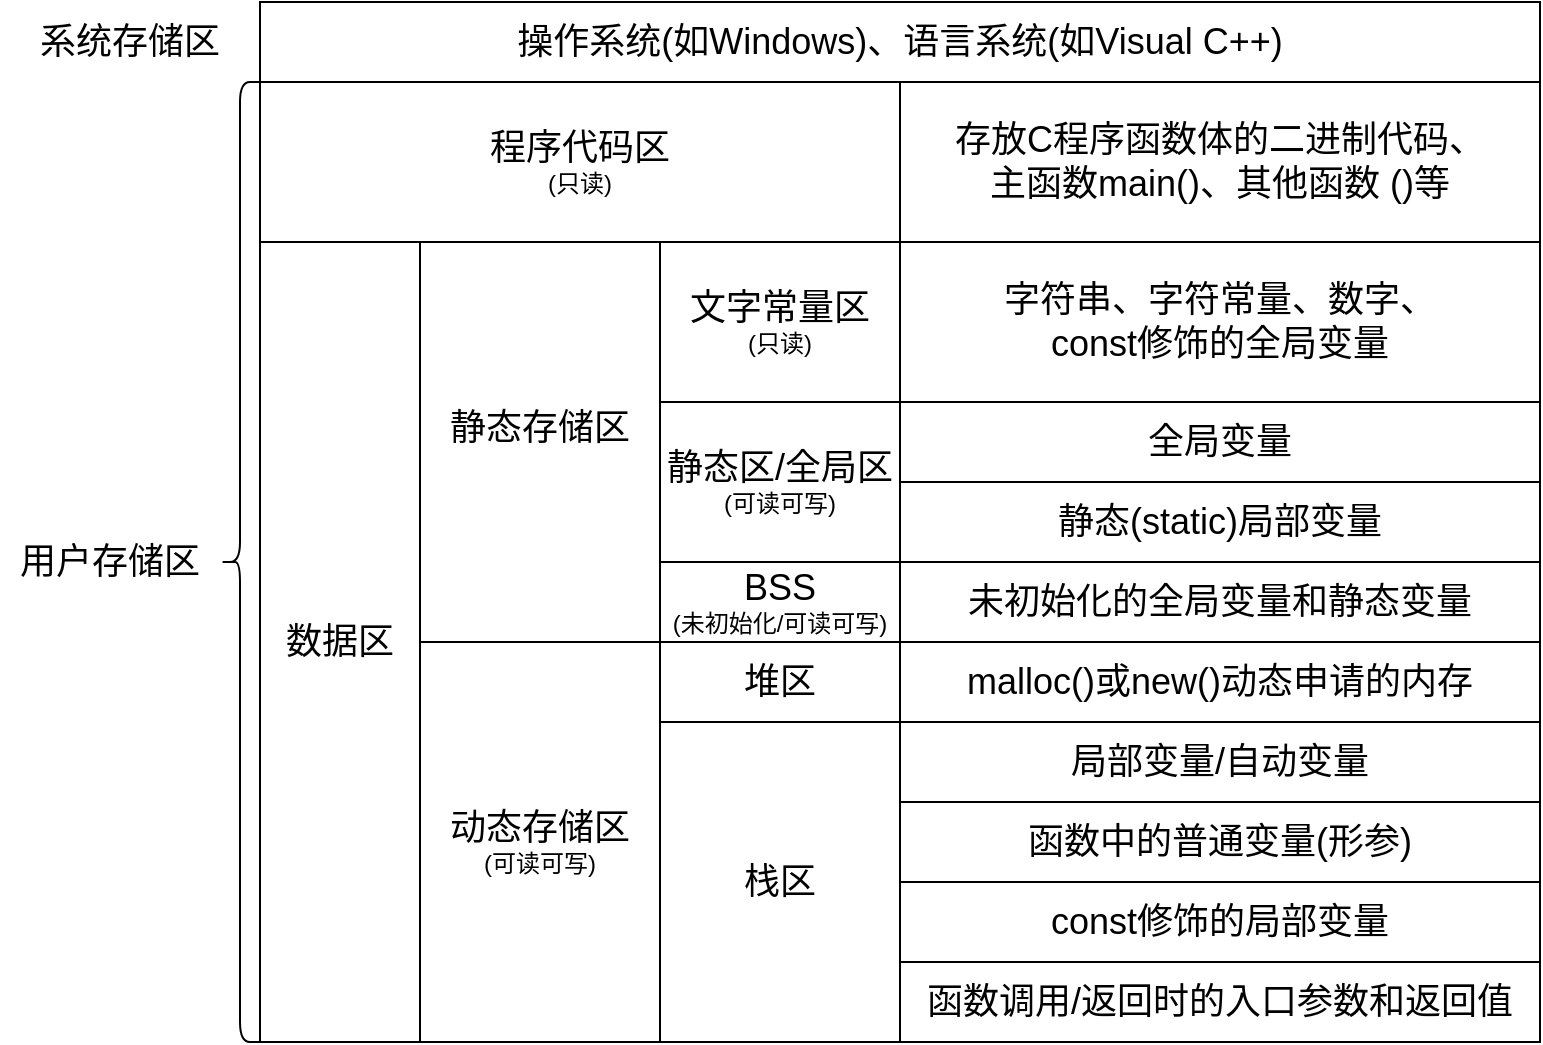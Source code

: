 <mxfile version="22.1.11" type="device">
  <diagram name="第 1 页" id="s5X8M-PcCEqP19EvVftN">
    <mxGraphModel dx="794" dy="519" grid="1" gridSize="10" guides="1" tooltips="1" connect="1" arrows="1" fold="1" page="1" pageScale="1" pageWidth="827" pageHeight="1169" math="0" shadow="0">
      <root>
        <mxCell id="0" />
        <mxCell id="1" parent="0" />
        <mxCell id="dGLUQypmnM2lDbcysI0V-1" value="" style="rounded=0;whiteSpace=wrap;html=1;fillColor=none;" parent="1" vertex="1">
          <mxGeometry x="160" y="160" width="640" height="520" as="geometry" />
        </mxCell>
        <mxCell id="dGLUQypmnM2lDbcysI0V-3" value="&lt;font style=&quot;font-size: 18px;&quot;&gt;操作系统(如Windows)、语言系统(如Visual C++)&lt;/font&gt;" style="rounded=0;whiteSpace=wrap;html=1;fillColor=none;" parent="1" vertex="1">
          <mxGeometry x="160" y="160" width="640" height="40" as="geometry" />
        </mxCell>
        <mxCell id="dGLUQypmnM2lDbcysI0V-4" value="&lt;font style=&quot;font-size: 18px;&quot;&gt;系统存储区&lt;/font&gt;" style="text;html=1;strokeColor=none;fillColor=none;align=center;verticalAlign=middle;whiteSpace=wrap;rounded=0;" parent="1" vertex="1">
          <mxGeometry x="40" y="165" width="110" height="30" as="geometry" />
        </mxCell>
        <mxCell id="dGLUQypmnM2lDbcysI0V-5" value="" style="shape=curlyBracket;whiteSpace=wrap;html=1;rounded=1;labelPosition=left;verticalLabelPosition=middle;align=right;verticalAlign=middle;" parent="1" vertex="1">
          <mxGeometry x="140" y="200" width="20" height="480" as="geometry" />
        </mxCell>
        <mxCell id="dGLUQypmnM2lDbcysI0V-6" value="&lt;font style=&quot;font-size: 18px;&quot;&gt;用户存储区&lt;/font&gt;" style="text;html=1;strokeColor=none;fillColor=none;align=center;verticalAlign=middle;whiteSpace=wrap;rounded=0;" parent="1" vertex="1">
          <mxGeometry x="30" y="425" width="110" height="30" as="geometry" />
        </mxCell>
        <mxCell id="dGLUQypmnM2lDbcysI0V-7" value="&lt;font style=&quot;&quot;&gt;&lt;span style=&quot;font-size: 18px;&quot;&gt;程序代码区&lt;/span&gt;&lt;br&gt;&lt;font style=&quot;font-size: 12px;&quot;&gt;(只读)&lt;/font&gt;&lt;/font&gt;" style="rounded=0;whiteSpace=wrap;html=1;fillColor=none;" parent="1" vertex="1">
          <mxGeometry x="160" y="200" width="320" height="80" as="geometry" />
        </mxCell>
        <mxCell id="dGLUQypmnM2lDbcysI0V-8" value="&lt;font style=&quot;font-size: 18px;&quot;&gt;数据区&lt;/font&gt;" style="rounded=0;whiteSpace=wrap;html=1;fillColor=none;" parent="1" vertex="1">
          <mxGeometry x="160" y="280" width="80" height="400" as="geometry" />
        </mxCell>
        <mxCell id="dGLUQypmnM2lDbcysI0V-9" value="&lt;font style=&quot;&quot;&gt;&lt;span style=&quot;font-size: 18px;&quot;&gt;静态存储区&lt;/span&gt;&lt;br&gt;&lt;br&gt;&lt;/font&gt;" style="rounded=0;whiteSpace=wrap;html=1;fillColor=none;" parent="1" vertex="1">
          <mxGeometry x="240" y="280" width="120" height="200" as="geometry" />
        </mxCell>
        <mxCell id="dGLUQypmnM2lDbcysI0V-10" value="&lt;div style=&quot;&quot;&gt;&lt;span style=&quot;font-size: 18px; background-color: initial;&quot;&gt;动态存储区&lt;/span&gt;&lt;/div&gt;&lt;div style=&quot;&quot;&gt;&lt;span style=&quot;background-color: initial;&quot;&gt;&lt;font style=&quot;font-size: 12px;&quot;&gt;(可读可写)&lt;/font&gt;&lt;/span&gt;&lt;/div&gt;" style="rounded=0;whiteSpace=wrap;html=1;align=center;fillColor=none;" parent="1" vertex="1">
          <mxGeometry x="240" y="480" width="120" height="200" as="geometry" />
        </mxCell>
        <mxCell id="dGLUQypmnM2lDbcysI0V-11" value="&lt;font style=&quot;&quot;&gt;&lt;span style=&quot;font-size: 18px;&quot;&gt;文字常量区&lt;/span&gt;&lt;br&gt;&lt;font style=&quot;font-size: 12px;&quot;&gt;(只读)&lt;/font&gt;&lt;/font&gt;" style="rounded=0;whiteSpace=wrap;html=1;fillColor=none;" parent="1" vertex="1">
          <mxGeometry x="360" y="280" width="120" height="80" as="geometry" />
        </mxCell>
        <mxCell id="dGLUQypmnM2lDbcysI0V-12" value="&lt;font style=&quot;font-size: 18px;&quot;&gt;全局变量&lt;br&gt;&lt;/font&gt;" style="rounded=0;whiteSpace=wrap;html=1;fillColor=none;align=center;" parent="1" vertex="1">
          <mxGeometry x="480" y="360" width="320" height="40" as="geometry" />
        </mxCell>
        <mxCell id="dGLUQypmnM2lDbcysI0V-13" value="&lt;font style=&quot;font-size: 18px;&quot;&gt;静态(static)局部变量&lt;/font&gt;" style="rounded=0;whiteSpace=wrap;html=1;align=center;fillColor=none;" parent="1" vertex="1">
          <mxGeometry x="480" y="400" width="320" height="40" as="geometry" />
        </mxCell>
        <mxCell id="dGLUQypmnM2lDbcysI0V-14" value="&lt;span style=&quot;font-size: 18px;&quot;&gt;字符串、字符常量、数字、&lt;br&gt;const修饰的全局变量&lt;/span&gt;" style="rounded=0;whiteSpace=wrap;html=1;align=center;fillColor=none;" parent="1" vertex="1">
          <mxGeometry x="480" y="280" width="320" height="80" as="geometry" />
        </mxCell>
        <mxCell id="dGLUQypmnM2lDbcysI0V-15" value="&lt;div style=&quot;&quot;&gt;&lt;span style=&quot;font-size: 18px; background-color: initial;&quot;&gt;堆区&lt;/span&gt;&lt;/div&gt;" style="rounded=0;whiteSpace=wrap;html=1;align=center;fillColor=none;" parent="1" vertex="1">
          <mxGeometry x="360" y="480" width="120" height="40" as="geometry" />
        </mxCell>
        <mxCell id="dGLUQypmnM2lDbcysI0V-16" value="&lt;div style=&quot;&quot;&gt;&lt;span style=&quot;font-size: 18px; background-color: initial;&quot;&gt;栈区&lt;/span&gt;&lt;/div&gt;" style="rounded=0;whiteSpace=wrap;html=1;align=center;fillColor=none;" parent="1" vertex="1">
          <mxGeometry x="360" y="520" width="120" height="160" as="geometry" />
        </mxCell>
        <mxCell id="dGLUQypmnM2lDbcysI0V-17" value="&lt;span style=&quot;font-size: 18px;&quot;&gt;函数中的普通变量(形参)&lt;/span&gt;" style="rounded=0;whiteSpace=wrap;html=1;align=center;fillColor=none;" parent="1" vertex="1">
          <mxGeometry x="480" y="560" width="320" height="40" as="geometry" />
        </mxCell>
        <mxCell id="dGLUQypmnM2lDbcysI0V-20" value="&lt;span style=&quot;font-size: 18px;&quot;&gt;malloc()或new()&lt;/span&gt;&lt;font style=&quot;font-size: 18px;&quot;&gt;动态申请的内存&lt;/font&gt;" style="rounded=0;whiteSpace=wrap;html=1;align=center;fillColor=none;" parent="1" vertex="1">
          <mxGeometry x="480" y="480" width="320" height="40" as="geometry" />
        </mxCell>
        <mxCell id="dGLUQypmnM2lDbcysI0V-21" value="&lt;font style=&quot;&quot;&gt;&lt;span style=&quot;font-size: 18px;&quot;&gt;静态区/全局区&lt;/span&gt;&lt;br&gt;&lt;font style=&quot;font-size: 12px;&quot;&gt;(可读可写)&lt;/font&gt;&lt;br&gt;&lt;/font&gt;" style="rounded=0;whiteSpace=wrap;html=1;fillColor=none;" parent="1" vertex="1">
          <mxGeometry x="360" y="360" width="120" height="80" as="geometry" />
        </mxCell>
        <mxCell id="dGLUQypmnM2lDbcysI0V-22" value="&lt;font style=&quot;font-size: 18px;&quot;&gt;存放C程序函数体的二进制代码、&lt;br&gt;主函数main()、其他函数 ()等&lt;br&gt;&lt;/font&gt;" style="rounded=0;whiteSpace=wrap;html=1;fillColor=none;align=center;" parent="1" vertex="1">
          <mxGeometry x="480" y="200" width="320" height="80" as="geometry" />
        </mxCell>
        <mxCell id="dGLUQypmnM2lDbcysI0V-23" value="&lt;span style=&quot;font-size: 18px;&quot;&gt;const修饰的局部变量&lt;/span&gt;" style="rounded=0;whiteSpace=wrap;html=1;align=center;fillColor=none;" parent="1" vertex="1">
          <mxGeometry x="480" y="600" width="320" height="40" as="geometry" />
        </mxCell>
        <mxCell id="dGLUQypmnM2lDbcysI0V-24" value="&lt;span style=&quot;font-size: 18px;&quot;&gt;局部变量/自动变量&lt;/span&gt;" style="rounded=0;whiteSpace=wrap;html=1;align=center;fillColor=none;" parent="1" vertex="1">
          <mxGeometry x="480" y="520" width="320" height="40" as="geometry" />
        </mxCell>
        <mxCell id="dGLUQypmnM2lDbcysI0V-27" value="&lt;div style=&quot;&quot;&gt;&lt;span style=&quot;font-size: 18px; background-color: initial;&quot;&gt;BSS&lt;/span&gt;&lt;/div&gt;&lt;div style=&quot;&quot;&gt;&lt;span style=&quot;background-color: initial;&quot;&gt;&lt;font style=&quot;font-size: 12px;&quot;&gt;(未初始化/可读可写)&lt;/font&gt;&lt;/span&gt;&lt;/div&gt;" style="rounded=0;whiteSpace=wrap;html=1;align=center;fillColor=none;" parent="1" vertex="1">
          <mxGeometry x="360" y="440" width="120" height="40" as="geometry" />
        </mxCell>
        <mxCell id="dGLUQypmnM2lDbcysI0V-28" value="&lt;font style=&quot;font-size: 18px;&quot;&gt;未初始化的全局变量和静态变量&lt;/font&gt;" style="rounded=0;whiteSpace=wrap;html=1;align=center;fillColor=none;" parent="1" vertex="1">
          <mxGeometry x="480" y="440" width="320" height="40" as="geometry" />
        </mxCell>
        <mxCell id="dGLUQypmnM2lDbcysI0V-29" value="&lt;font style=&quot;font-size: 18px;&quot;&gt;函数调用/返回时的入口参数和返回值&lt;/font&gt;" style="rounded=0;whiteSpace=wrap;html=1;align=center;fillColor=none;" parent="1" vertex="1">
          <mxGeometry x="480" y="640" width="320" height="40" as="geometry" />
        </mxCell>
      </root>
    </mxGraphModel>
  </diagram>
</mxfile>

